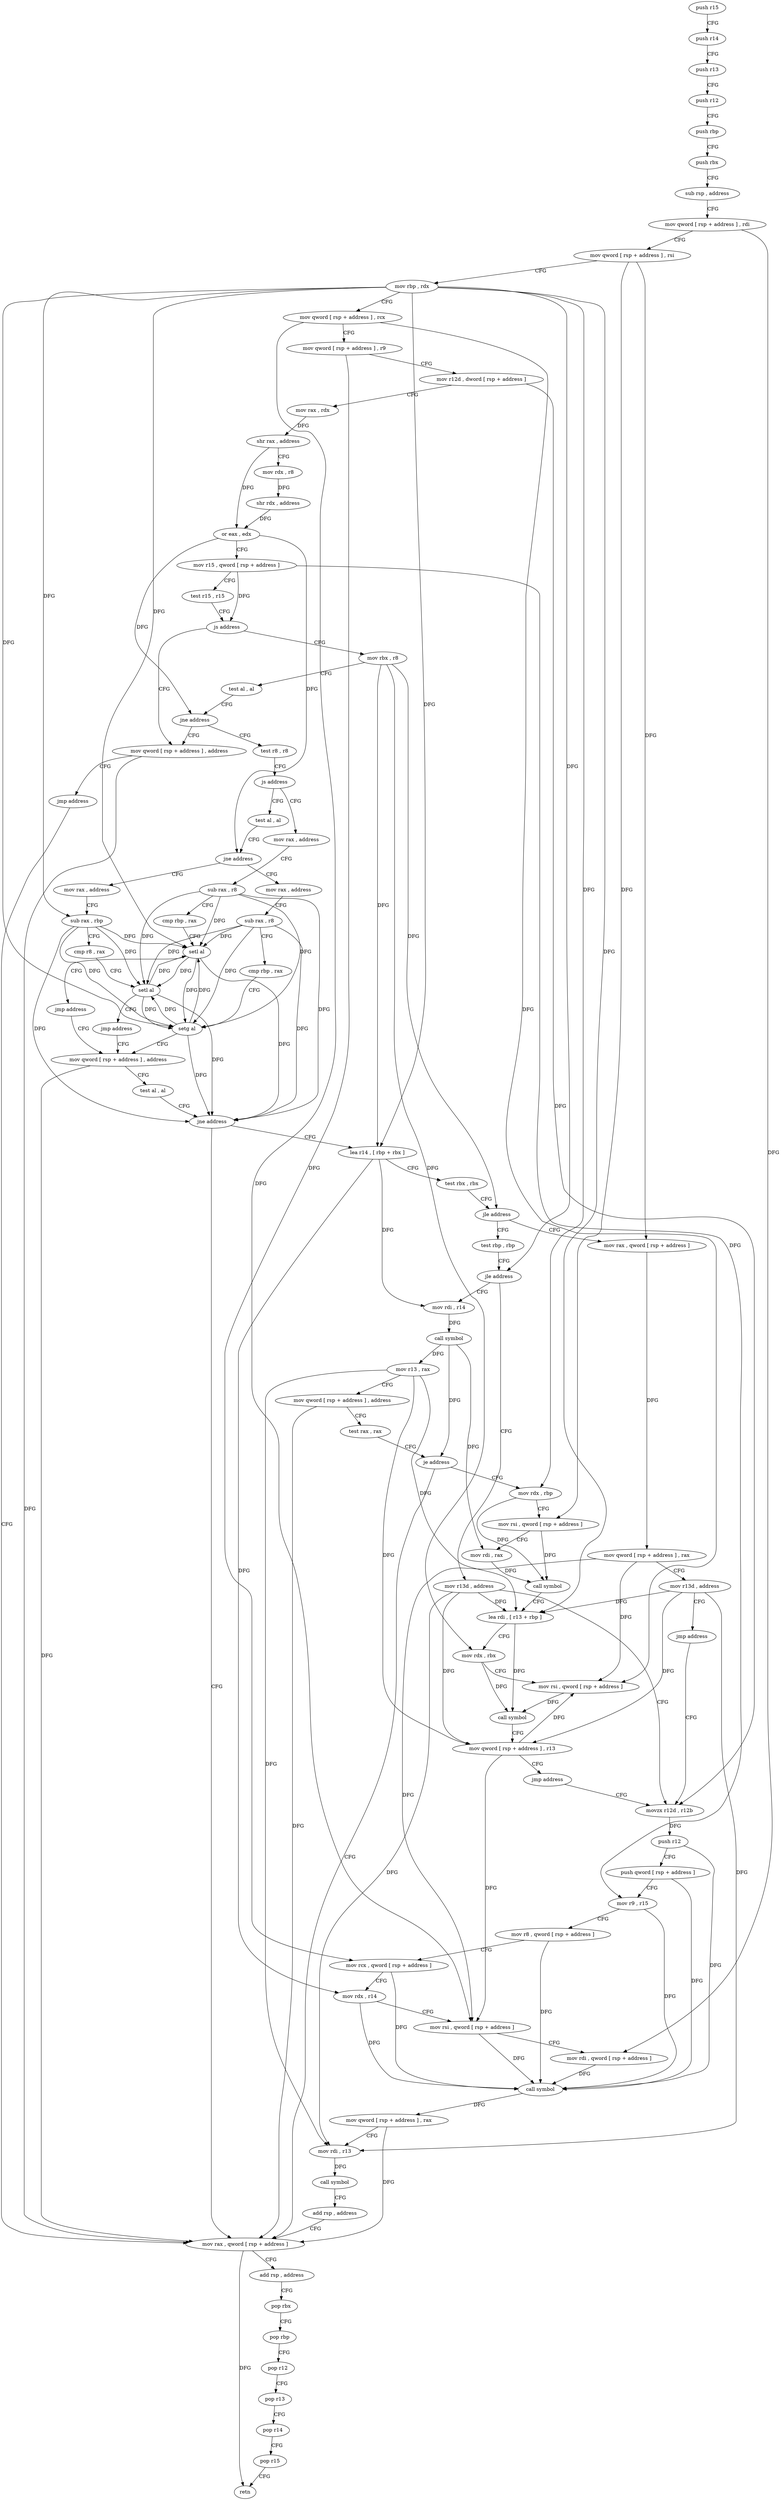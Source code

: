digraph "func" {
"4371780" [label = "push r15" ]
"4371782" [label = "push r14" ]
"4371784" [label = "push r13" ]
"4371786" [label = "push r12" ]
"4371788" [label = "push rbp" ]
"4371789" [label = "push rbx" ]
"4371790" [label = "sub rsp , address" ]
"4371794" [label = "mov qword [ rsp + address ] , rdi" ]
"4371799" [label = "mov qword [ rsp + address ] , rsi" ]
"4371804" [label = "mov rbp , rdx" ]
"4371807" [label = "mov qword [ rsp + address ] , rcx" ]
"4371812" [label = "mov qword [ rsp + address ] , r9" ]
"4371817" [label = "mov r12d , dword [ rsp + address ]" ]
"4371825" [label = "mov rax , rdx" ]
"4371828" [label = "shr rax , address" ]
"4371832" [label = "mov rdx , r8" ]
"4371835" [label = "shr rdx , address" ]
"4371839" [label = "or eax , edx" ]
"4371841" [label = "mov r15 , qword [ rsp + address ]" ]
"4371849" [label = "test r15 , r15" ]
"4371852" [label = "js address" ]
"4372164" [label = "mov qword [ rsp + address ] , address" ]
"4371858" [label = "mov rbx , r8" ]
"4372173" [label = "jmp address" ]
"4372144" [label = "mov rax , qword [ rsp + address ]" ]
"4371861" [label = "test al , al" ]
"4371863" [label = "jne address" ]
"4371869" [label = "test r8 , r8" ]
"4372149" [label = "add rsp , address" ]
"4372153" [label = "pop rbx" ]
"4372154" [label = "pop rbp" ]
"4372155" [label = "pop r12" ]
"4372157" [label = "pop r13" ]
"4372159" [label = "pop r14" ]
"4372161" [label = "pop r15" ]
"4372163" [label = "retn" ]
"4371872" [label = "js address" ]
"4372011" [label = "mov rax , address" ]
"4371878" [label = "test al , al" ]
"4372021" [label = "sub rax , r8" ]
"4372024" [label = "cmp rbp , rax" ]
"4372027" [label = "setl al" ]
"4372030" [label = "jmp address" ]
"4371905" [label = "mov qword [ rsp + address ] , address" ]
"4371880" [label = "jne address" ]
"4372032" [label = "mov rax , address" ]
"4371886" [label = "mov rax , address" ]
"4371914" [label = "test al , al" ]
"4371916" [label = "jne address" ]
"4371922" [label = "lea r14 , [ rbp + rbx ]" ]
"4372042" [label = "sub rax , rbp" ]
"4372045" [label = "cmp r8 , rax" ]
"4372048" [label = "setl al" ]
"4372051" [label = "jmp address" ]
"4371896" [label = "sub rax , r8" ]
"4371899" [label = "cmp rbp , rax" ]
"4371902" [label = "setg al" ]
"4371927" [label = "test rbx , rbx" ]
"4371930" [label = "jle address" ]
"4372056" [label = "mov rax , qword [ rsp + address ]" ]
"4371932" [label = "test rbp , rbp" ]
"4372061" [label = "mov qword [ rsp + address ] , rax" ]
"4372066" [label = "mov r13d , address" ]
"4372072" [label = "jmp address" ]
"4372080" [label = "movzx r12d , r12b" ]
"4371935" [label = "jle address" ]
"4372074" [label = "mov r13d , address" ]
"4371941" [label = "mov rdi , r14" ]
"4372084" [label = "push r12" ]
"4372086" [label = "push qword [ rsp + address ]" ]
"4372093" [label = "mov r9 , r15" ]
"4372096" [label = "mov r8 , qword [ rsp + address ]" ]
"4372104" [label = "mov rcx , qword [ rsp + address ]" ]
"4372109" [label = "mov rdx , r14" ]
"4372112" [label = "mov rsi , qword [ rsp + address ]" ]
"4372117" [label = "mov rdi , qword [ rsp + address ]" ]
"4372122" [label = "call symbol" ]
"4372127" [label = "mov qword [ rsp + address ] , rax" ]
"4372132" [label = "mov rdi , r13" ]
"4372135" [label = "call symbol" ]
"4372140" [label = "add rsp , address" ]
"4371944" [label = "call symbol" ]
"4371949" [label = "mov r13 , rax" ]
"4371952" [label = "mov qword [ rsp + address ] , address" ]
"4371961" [label = "test rax , rax" ]
"4371964" [label = "je address" ]
"4371970" [label = "mov rdx , rbp" ]
"4371973" [label = "mov rsi , qword [ rsp + address ]" ]
"4371978" [label = "mov rdi , rax" ]
"4371981" [label = "call symbol" ]
"4371986" [label = "lea rdi , [ r13 + rbp ]" ]
"4371991" [label = "mov rdx , rbx" ]
"4371994" [label = "mov rsi , qword [ rsp + address ]" ]
"4371999" [label = "call symbol" ]
"4372004" [label = "mov qword [ rsp + address ] , r13" ]
"4372009" [label = "jmp address" ]
"4371780" -> "4371782" [ label = "CFG" ]
"4371782" -> "4371784" [ label = "CFG" ]
"4371784" -> "4371786" [ label = "CFG" ]
"4371786" -> "4371788" [ label = "CFG" ]
"4371788" -> "4371789" [ label = "CFG" ]
"4371789" -> "4371790" [ label = "CFG" ]
"4371790" -> "4371794" [ label = "CFG" ]
"4371794" -> "4371799" [ label = "CFG" ]
"4371794" -> "4372117" [ label = "DFG" ]
"4371799" -> "4371804" [ label = "CFG" ]
"4371799" -> "4372056" [ label = "DFG" ]
"4371799" -> "4371973" [ label = "DFG" ]
"4371804" -> "4371807" [ label = "CFG" ]
"4371804" -> "4372027" [ label = "DFG" ]
"4371804" -> "4372042" [ label = "DFG" ]
"4371804" -> "4371902" [ label = "DFG" ]
"4371804" -> "4371922" [ label = "DFG" ]
"4371804" -> "4371935" [ label = "DFG" ]
"4371804" -> "4371970" [ label = "DFG" ]
"4371804" -> "4371986" [ label = "DFG" ]
"4371807" -> "4371812" [ label = "CFG" ]
"4371807" -> "4372112" [ label = "DFG" ]
"4371807" -> "4371994" [ label = "DFG" ]
"4371812" -> "4371817" [ label = "CFG" ]
"4371812" -> "4372104" [ label = "DFG" ]
"4371817" -> "4371825" [ label = "CFG" ]
"4371817" -> "4372080" [ label = "DFG" ]
"4371825" -> "4371828" [ label = "DFG" ]
"4371828" -> "4371832" [ label = "CFG" ]
"4371828" -> "4371839" [ label = "DFG" ]
"4371832" -> "4371835" [ label = "DFG" ]
"4371835" -> "4371839" [ label = "DFG" ]
"4371839" -> "4371841" [ label = "CFG" ]
"4371839" -> "4371863" [ label = "DFG" ]
"4371839" -> "4371880" [ label = "DFG" ]
"4371841" -> "4371849" [ label = "CFG" ]
"4371841" -> "4371852" [ label = "DFG" ]
"4371841" -> "4372093" [ label = "DFG" ]
"4371849" -> "4371852" [ label = "CFG" ]
"4371852" -> "4372164" [ label = "CFG" ]
"4371852" -> "4371858" [ label = "CFG" ]
"4372164" -> "4372173" [ label = "CFG" ]
"4372164" -> "4372144" [ label = "DFG" ]
"4371858" -> "4371861" [ label = "CFG" ]
"4371858" -> "4371922" [ label = "DFG" ]
"4371858" -> "4371930" [ label = "DFG" ]
"4371858" -> "4371991" [ label = "DFG" ]
"4372173" -> "4372144" [ label = "CFG" ]
"4372144" -> "4372149" [ label = "CFG" ]
"4372144" -> "4372163" [ label = "DFG" ]
"4371861" -> "4371863" [ label = "CFG" ]
"4371863" -> "4372164" [ label = "CFG" ]
"4371863" -> "4371869" [ label = "CFG" ]
"4371869" -> "4371872" [ label = "CFG" ]
"4372149" -> "4372153" [ label = "CFG" ]
"4372153" -> "4372154" [ label = "CFG" ]
"4372154" -> "4372155" [ label = "CFG" ]
"4372155" -> "4372157" [ label = "CFG" ]
"4372157" -> "4372159" [ label = "CFG" ]
"4372159" -> "4372161" [ label = "CFG" ]
"4372161" -> "4372163" [ label = "CFG" ]
"4371872" -> "4372011" [ label = "CFG" ]
"4371872" -> "4371878" [ label = "CFG" ]
"4372011" -> "4372021" [ label = "CFG" ]
"4371878" -> "4371880" [ label = "CFG" ]
"4372021" -> "4372024" [ label = "CFG" ]
"4372021" -> "4372027" [ label = "DFG" ]
"4372021" -> "4371916" [ label = "DFG" ]
"4372021" -> "4372048" [ label = "DFG" ]
"4372021" -> "4371902" [ label = "DFG" ]
"4372024" -> "4372027" [ label = "CFG" ]
"4372027" -> "4372030" [ label = "CFG" ]
"4372027" -> "4371916" [ label = "DFG" ]
"4372027" -> "4372048" [ label = "DFG" ]
"4372027" -> "4371902" [ label = "DFG" ]
"4372030" -> "4371905" [ label = "CFG" ]
"4371905" -> "4371914" [ label = "CFG" ]
"4371905" -> "4372144" [ label = "DFG" ]
"4371880" -> "4372032" [ label = "CFG" ]
"4371880" -> "4371886" [ label = "CFG" ]
"4372032" -> "4372042" [ label = "CFG" ]
"4371886" -> "4371896" [ label = "CFG" ]
"4371914" -> "4371916" [ label = "CFG" ]
"4371916" -> "4372144" [ label = "CFG" ]
"4371916" -> "4371922" [ label = "CFG" ]
"4371922" -> "4371927" [ label = "CFG" ]
"4371922" -> "4372109" [ label = "DFG" ]
"4371922" -> "4371941" [ label = "DFG" ]
"4372042" -> "4372045" [ label = "CFG" ]
"4372042" -> "4372027" [ label = "DFG" ]
"4372042" -> "4371916" [ label = "DFG" ]
"4372042" -> "4372048" [ label = "DFG" ]
"4372042" -> "4371902" [ label = "DFG" ]
"4372045" -> "4372048" [ label = "CFG" ]
"4372048" -> "4372051" [ label = "CFG" ]
"4372048" -> "4372027" [ label = "DFG" ]
"4372048" -> "4371916" [ label = "DFG" ]
"4372048" -> "4371902" [ label = "DFG" ]
"4372051" -> "4371905" [ label = "CFG" ]
"4371896" -> "4371899" [ label = "CFG" ]
"4371896" -> "4372027" [ label = "DFG" ]
"4371896" -> "4371916" [ label = "DFG" ]
"4371896" -> "4372048" [ label = "DFG" ]
"4371896" -> "4371902" [ label = "DFG" ]
"4371899" -> "4371902" [ label = "CFG" ]
"4371902" -> "4371905" [ label = "CFG" ]
"4371902" -> "4372027" [ label = "DFG" ]
"4371902" -> "4371916" [ label = "DFG" ]
"4371902" -> "4372048" [ label = "DFG" ]
"4371927" -> "4371930" [ label = "CFG" ]
"4371930" -> "4372056" [ label = "CFG" ]
"4371930" -> "4371932" [ label = "CFG" ]
"4372056" -> "4372061" [ label = "DFG" ]
"4371932" -> "4371935" [ label = "CFG" ]
"4372061" -> "4372066" [ label = "CFG" ]
"4372061" -> "4372112" [ label = "DFG" ]
"4372061" -> "4371994" [ label = "DFG" ]
"4372066" -> "4372072" [ label = "CFG" ]
"4372066" -> "4372132" [ label = "DFG" ]
"4372066" -> "4371986" [ label = "DFG" ]
"4372066" -> "4372004" [ label = "DFG" ]
"4372072" -> "4372080" [ label = "CFG" ]
"4372080" -> "4372084" [ label = "DFG" ]
"4371935" -> "4372074" [ label = "CFG" ]
"4371935" -> "4371941" [ label = "CFG" ]
"4372074" -> "4372080" [ label = "CFG" ]
"4372074" -> "4372132" [ label = "DFG" ]
"4372074" -> "4371986" [ label = "DFG" ]
"4372074" -> "4372004" [ label = "DFG" ]
"4371941" -> "4371944" [ label = "DFG" ]
"4372084" -> "4372086" [ label = "CFG" ]
"4372084" -> "4372122" [ label = "DFG" ]
"4372086" -> "4372093" [ label = "CFG" ]
"4372086" -> "4372122" [ label = "DFG" ]
"4372093" -> "4372096" [ label = "CFG" ]
"4372093" -> "4372122" [ label = "DFG" ]
"4372096" -> "4372104" [ label = "CFG" ]
"4372096" -> "4372122" [ label = "DFG" ]
"4372104" -> "4372109" [ label = "CFG" ]
"4372104" -> "4372122" [ label = "DFG" ]
"4372109" -> "4372112" [ label = "CFG" ]
"4372109" -> "4372122" [ label = "DFG" ]
"4372112" -> "4372117" [ label = "CFG" ]
"4372112" -> "4372122" [ label = "DFG" ]
"4372117" -> "4372122" [ label = "DFG" ]
"4372122" -> "4372127" [ label = "DFG" ]
"4372127" -> "4372132" [ label = "CFG" ]
"4372127" -> "4372144" [ label = "DFG" ]
"4372132" -> "4372135" [ label = "DFG" ]
"4372135" -> "4372140" [ label = "CFG" ]
"4372140" -> "4372144" [ label = "CFG" ]
"4371944" -> "4371949" [ label = "DFG" ]
"4371944" -> "4371964" [ label = "DFG" ]
"4371944" -> "4371978" [ label = "DFG" ]
"4371949" -> "4371952" [ label = "CFG" ]
"4371949" -> "4372132" [ label = "DFG" ]
"4371949" -> "4371986" [ label = "DFG" ]
"4371949" -> "4372004" [ label = "DFG" ]
"4371952" -> "4371961" [ label = "CFG" ]
"4371952" -> "4372144" [ label = "DFG" ]
"4371961" -> "4371964" [ label = "CFG" ]
"4371964" -> "4372144" [ label = "CFG" ]
"4371964" -> "4371970" [ label = "CFG" ]
"4371970" -> "4371973" [ label = "CFG" ]
"4371970" -> "4371981" [ label = "DFG" ]
"4371973" -> "4371978" [ label = "CFG" ]
"4371973" -> "4371981" [ label = "DFG" ]
"4371978" -> "4371981" [ label = "DFG" ]
"4371981" -> "4371986" [ label = "CFG" ]
"4371986" -> "4371991" [ label = "CFG" ]
"4371986" -> "4371999" [ label = "DFG" ]
"4371991" -> "4371994" [ label = "CFG" ]
"4371991" -> "4371999" [ label = "DFG" ]
"4371994" -> "4371999" [ label = "DFG" ]
"4371999" -> "4372004" [ label = "CFG" ]
"4372004" -> "4372009" [ label = "CFG" ]
"4372004" -> "4372112" [ label = "DFG" ]
"4372004" -> "4371994" [ label = "DFG" ]
"4372009" -> "4372080" [ label = "CFG" ]
}

